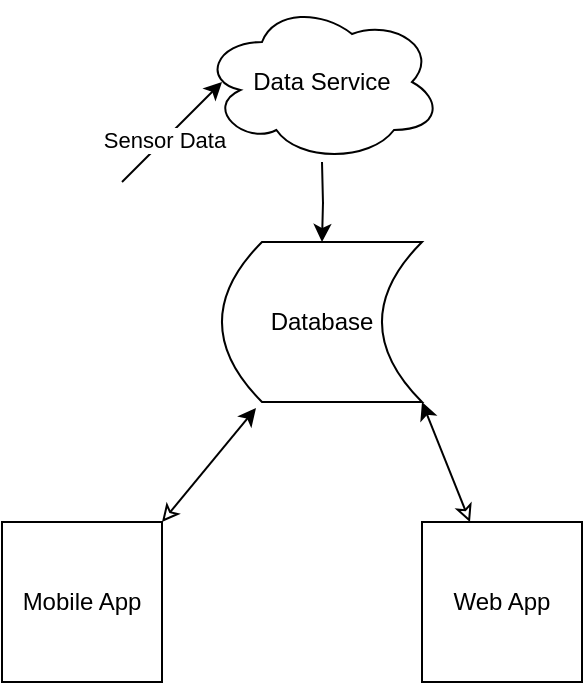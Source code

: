 <mxfile version="23.1.5" type="github" pages="2">
  <diagram id="C5RBs43oDa-KdzZeNtuy" name="current">
    <mxGraphModel dx="880" dy="521" grid="1" gridSize="10" guides="1" tooltips="1" connect="1" arrows="1" fold="1" page="1" pageScale="1" pageWidth="827" pageHeight="1169" math="0" shadow="0">
      <root>
        <mxCell id="WIyWlLk6GJQsqaUBKTNV-0" />
        <mxCell id="WIyWlLk6GJQsqaUBKTNV-1" parent="WIyWlLk6GJQsqaUBKTNV-0" />
        <mxCell id="Dw-akrMmEMsEY5RRhXt2-2" style="edgeStyle=orthogonalEdgeStyle;rounded=0;orthogonalLoop=1;jettySize=auto;html=1;exitX=0.5;exitY=1;exitDx=0;exitDy=0;entryX=0.5;entryY=0;entryDx=0;entryDy=0;" edge="1" parent="WIyWlLk6GJQsqaUBKTNV-1">
          <mxGeometry relative="1" as="geometry">
            <mxPoint x="340" y="140" as="sourcePoint" />
            <mxPoint x="340" y="180" as="targetPoint" />
          </mxGeometry>
        </mxCell>
        <mxCell id="Dw-akrMmEMsEY5RRhXt2-3" value="Data Service" style="ellipse;shape=cloud;whiteSpace=wrap;html=1;" vertex="1" parent="WIyWlLk6GJQsqaUBKTNV-1">
          <mxGeometry x="280" y="60" width="120" height="80" as="geometry" />
        </mxCell>
        <mxCell id="Dw-akrMmEMsEY5RRhXt2-4" value="Database" style="shape=dataStorage;whiteSpace=wrap;html=1;fixedSize=1;" vertex="1" parent="WIyWlLk6GJQsqaUBKTNV-1">
          <mxGeometry x="290" y="180" width="100" height="80" as="geometry" />
        </mxCell>
        <mxCell id="Dw-akrMmEMsEY5RRhXt2-6" value="Mobile App" style="whiteSpace=wrap;html=1;aspect=fixed;" vertex="1" parent="WIyWlLk6GJQsqaUBKTNV-1">
          <mxGeometry x="180" y="320" width="80" height="80" as="geometry" />
        </mxCell>
        <mxCell id="Dw-akrMmEMsEY5RRhXt2-7" style="rounded=0;orthogonalLoop=1;jettySize=auto;html=1;exitX=1;exitY=0;exitDx=0;exitDy=0;entryX=0.17;entryY=1.038;entryDx=0;entryDy=0;entryPerimeter=0;startArrow=classic;startFill=0;" edge="1" parent="WIyWlLk6GJQsqaUBKTNV-1" source="Dw-akrMmEMsEY5RRhXt2-6" target="Dw-akrMmEMsEY5RRhXt2-4">
          <mxGeometry relative="1" as="geometry" />
        </mxCell>
        <mxCell id="Dw-akrMmEMsEY5RRhXt2-9" style="rounded=0;orthogonalLoop=1;jettySize=auto;html=1;entryX=1;entryY=1;entryDx=0;entryDy=0;startArrow=classic;startFill=0;" edge="1" parent="WIyWlLk6GJQsqaUBKTNV-1" source="Dw-akrMmEMsEY5RRhXt2-8" target="Dw-akrMmEMsEY5RRhXt2-4">
          <mxGeometry relative="1" as="geometry" />
        </mxCell>
        <mxCell id="Dw-akrMmEMsEY5RRhXt2-8" value="Web App" style="whiteSpace=wrap;html=1;aspect=fixed;" vertex="1" parent="WIyWlLk6GJQsqaUBKTNV-1">
          <mxGeometry x="390" y="320" width="80" height="80" as="geometry" />
        </mxCell>
        <object label="" id="Dw-akrMmEMsEY5RRhXt2-10">
          <mxCell style="endArrow=classic;html=1;rounded=0;" edge="1" parent="WIyWlLk6GJQsqaUBKTNV-1">
            <mxGeometry width="50" height="50" relative="1" as="geometry">
              <mxPoint x="240" y="150" as="sourcePoint" />
              <mxPoint x="290" y="100" as="targetPoint" />
            </mxGeometry>
          </mxCell>
        </object>
        <mxCell id="Dw-akrMmEMsEY5RRhXt2-11" value="Sensor Data" style="edgeLabel;html=1;align=center;verticalAlign=middle;resizable=0;points=[];" vertex="1" connectable="0" parent="Dw-akrMmEMsEY5RRhXt2-10">
          <mxGeometry x="-0.16" relative="1" as="geometry">
            <mxPoint as="offset" />
          </mxGeometry>
        </mxCell>
      </root>
    </mxGraphModel>
  </diagram>
  <diagram id="5fDU08UeVp0P-TOSZTZS" name="proposed">
    <mxGraphModel dx="880" dy="521" grid="1" gridSize="10" guides="1" tooltips="1" connect="1" arrows="1" fold="1" page="1" pageScale="1" pageWidth="1169" pageHeight="1654" math="0" shadow="0">
      <root>
        <mxCell id="0" />
        <mxCell id="1" parent="0" />
        <mxCell id="lx9_5TsEcZxemH0tFL1m-6" style="rounded=0;orthogonalLoop=1;jettySize=auto;html=1;exitX=0.55;exitY=0.95;exitDx=0;exitDy=0;exitPerimeter=0;entryX=0.45;entryY=-0.033;entryDx=0;entryDy=0;entryPerimeter=0;" edge="1" parent="1" source="lx9_5TsEcZxemH0tFL1m-1" target="lx9_5TsEcZxemH0tFL1m-3">
          <mxGeometry relative="1" as="geometry" />
        </mxCell>
        <mxCell id="lx9_5TsEcZxemH0tFL1m-10" style="edgeStyle=orthogonalEdgeStyle;rounded=0;orthogonalLoop=1;jettySize=auto;html=1;endArrow=none;endFill=0;startArrow=classic;startFill=0;" edge="1" parent="1" source="lx9_5TsEcZxemH0tFL1m-1">
          <mxGeometry relative="1" as="geometry">
            <mxPoint x="140" y="70" as="targetPoint" />
          </mxGeometry>
        </mxCell>
        <mxCell id="lx9_5TsEcZxemH0tFL1m-12" value="Sensor Data" style="edgeLabel;html=1;align=center;verticalAlign=middle;resizable=0;points=[];" vertex="1" connectable="0" parent="lx9_5TsEcZxemH0tFL1m-10">
          <mxGeometry x="0.05" y="1" relative="1" as="geometry">
            <mxPoint as="offset" />
          </mxGeometry>
        </mxCell>
        <mxCell id="lx9_5TsEcZxemH0tFL1m-11" style="edgeStyle=orthogonalEdgeStyle;rounded=0;orthogonalLoop=1;jettySize=auto;html=1;endArrow=none;endFill=0;startArrow=classic;startFill=0;" edge="1" parent="1" source="lx9_5TsEcZxemH0tFL1m-1">
          <mxGeometry relative="1" as="geometry">
            <mxPoint x="530" y="70" as="targetPoint" />
          </mxGeometry>
        </mxCell>
        <mxCell id="lx9_5TsEcZxemH0tFL1m-13" value="Sensor Data" style="edgeLabel;html=1;align=center;verticalAlign=middle;resizable=0;points=[];" vertex="1" connectable="0" parent="lx9_5TsEcZxemH0tFL1m-11">
          <mxGeometry x="0.041" y="-1" relative="1" as="geometry">
            <mxPoint as="offset" />
          </mxGeometry>
        </mxCell>
        <mxCell id="lx9_5TsEcZxemH0tFL1m-1" value="Data Service" style="ellipse;shape=cloud;whiteSpace=wrap;html=1;" vertex="1" parent="1">
          <mxGeometry x="290" y="30" width="120" height="80" as="geometry" />
        </mxCell>
        <mxCell id="lx9_5TsEcZxemH0tFL1m-2" value="Database" style="shape=dataStorage;whiteSpace=wrap;html=1;fixedSize=1;" vertex="1" parent="1">
          <mxGeometry x="300" y="270" width="100" height="80" as="geometry" />
        </mxCell>
        <mxCell id="lx9_5TsEcZxemH0tFL1m-8" style="rounded=0;orthogonalLoop=1;jettySize=auto;html=1;entryX=0;entryY=0.5;entryDx=0;entryDy=0;startArrow=classic;startFill=0;" edge="1" parent="1" source="lx9_5TsEcZxemH0tFL1m-3" target="lx9_5TsEcZxemH0tFL1m-4">
          <mxGeometry relative="1" as="geometry" />
        </mxCell>
        <mxCell id="lx9_5TsEcZxemH0tFL1m-9" style="rounded=0;orthogonalLoop=1;jettySize=auto;html=1;entryX=0;entryY=0.5;entryDx=0;entryDy=0;startArrow=classic;startFill=0;" edge="1" parent="1" source="lx9_5TsEcZxemH0tFL1m-3" target="lx9_5TsEcZxemH0tFL1m-5">
          <mxGeometry relative="1" as="geometry" />
        </mxCell>
        <mxCell id="lx9_5TsEcZxemH0tFL1m-3" value="Backend" style="rounded=1;whiteSpace=wrap;html=1;" vertex="1" parent="1">
          <mxGeometry x="300" y="160" width="120" height="60" as="geometry" />
        </mxCell>
        <mxCell id="lx9_5TsEcZxemH0tFL1m-4" value="MobileApp" style="whiteSpace=wrap;html=1;aspect=fixed;" vertex="1" parent="1">
          <mxGeometry x="560" y="80" width="80" height="80" as="geometry" />
        </mxCell>
        <mxCell id="lx9_5TsEcZxemH0tFL1m-5" value="Web App" style="whiteSpace=wrap;html=1;aspect=fixed;" vertex="1" parent="1">
          <mxGeometry x="560" y="240" width="80" height="80" as="geometry" />
        </mxCell>
        <mxCell id="lx9_5TsEcZxemH0tFL1m-7" style="edgeStyle=orthogonalEdgeStyle;rounded=0;orthogonalLoop=1;jettySize=auto;html=1;entryX=0.6;entryY=-0.025;entryDx=0;entryDy=0;entryPerimeter=0;" edge="1" parent="1" source="lx9_5TsEcZxemH0tFL1m-3" target="lx9_5TsEcZxemH0tFL1m-2">
          <mxGeometry relative="1" as="geometry" />
        </mxCell>
      </root>
    </mxGraphModel>
  </diagram>
</mxfile>
